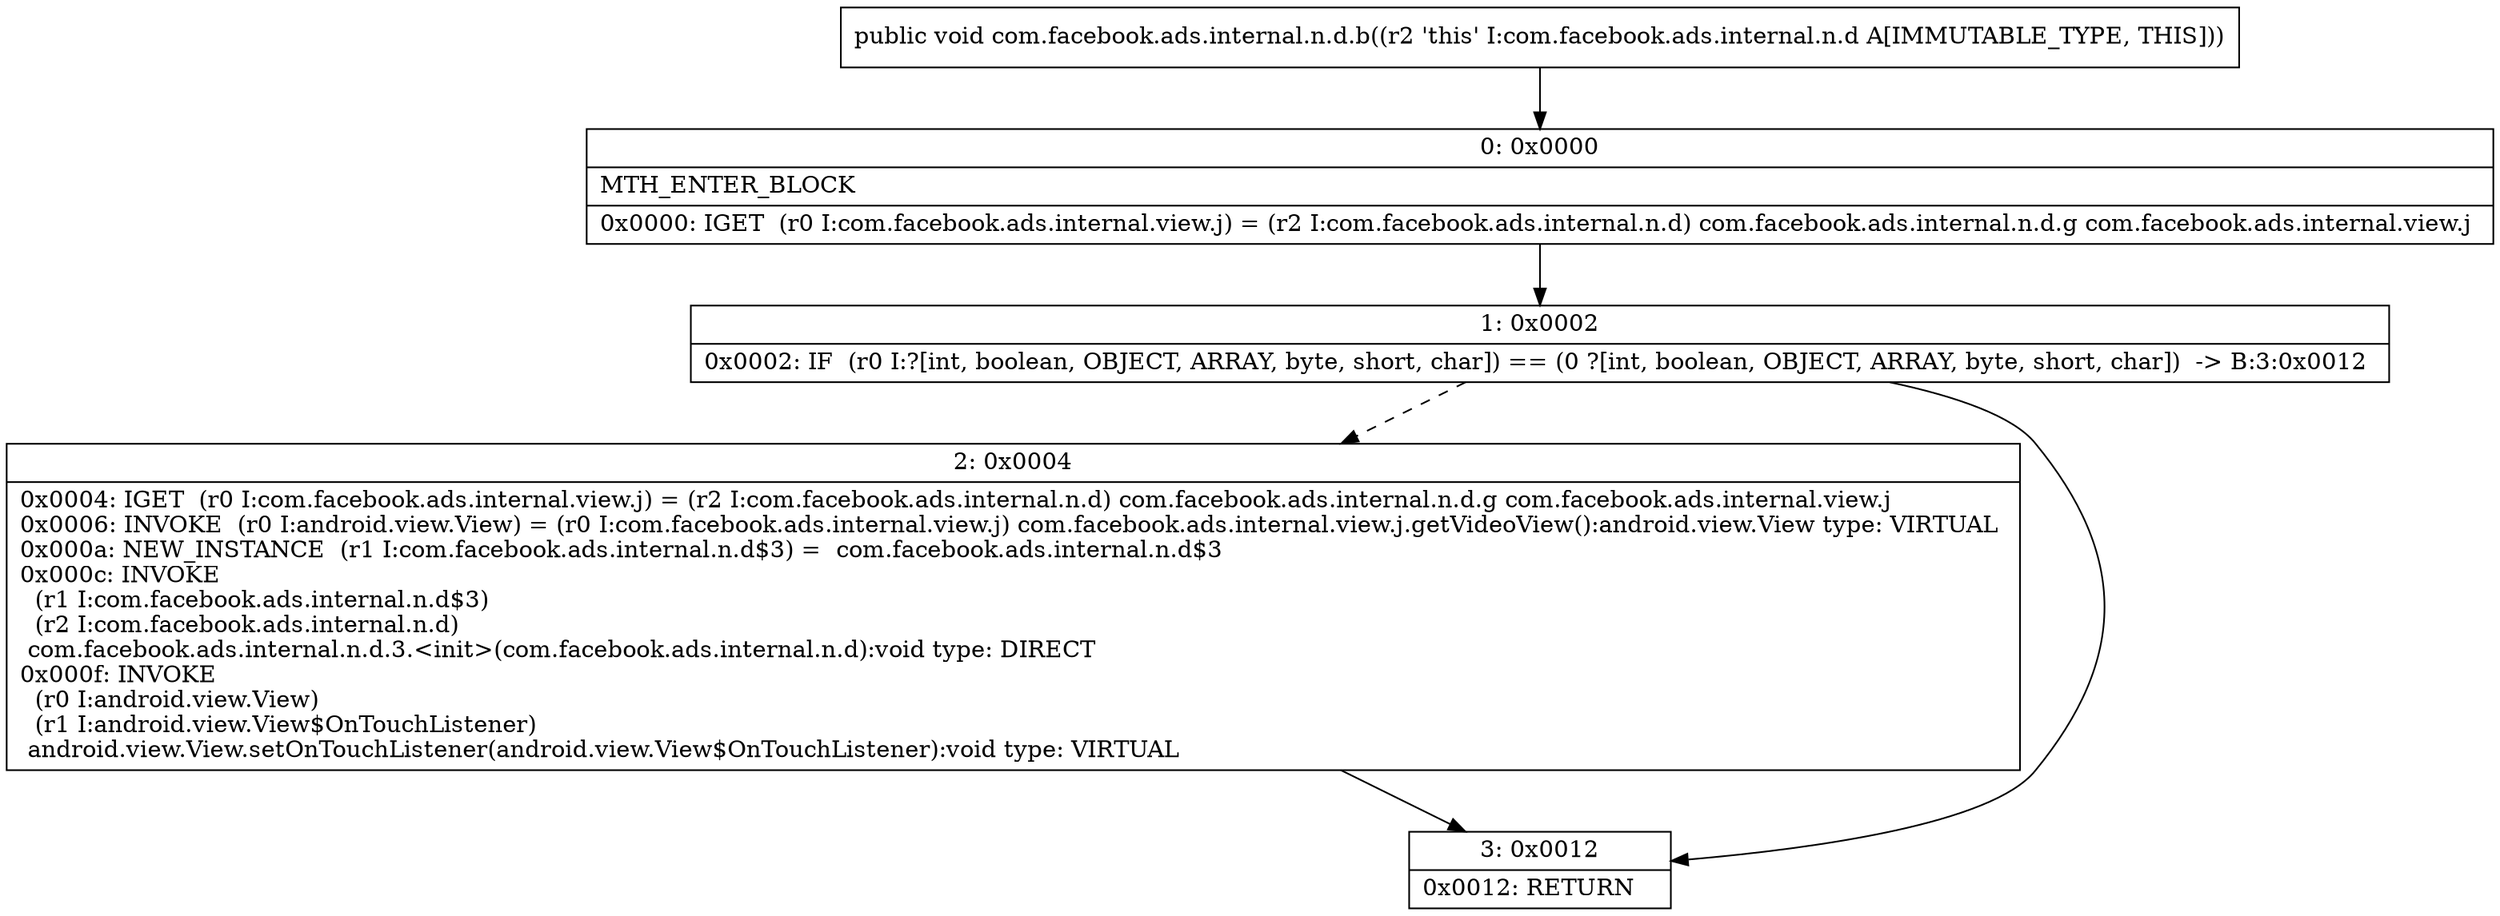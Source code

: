 digraph "CFG forcom.facebook.ads.internal.n.d.b()V" {
Node_0 [shape=record,label="{0\:\ 0x0000|MTH_ENTER_BLOCK\l|0x0000: IGET  (r0 I:com.facebook.ads.internal.view.j) = (r2 I:com.facebook.ads.internal.n.d) com.facebook.ads.internal.n.d.g com.facebook.ads.internal.view.j \l}"];
Node_1 [shape=record,label="{1\:\ 0x0002|0x0002: IF  (r0 I:?[int, boolean, OBJECT, ARRAY, byte, short, char]) == (0 ?[int, boolean, OBJECT, ARRAY, byte, short, char])  \-\> B:3:0x0012 \l}"];
Node_2 [shape=record,label="{2\:\ 0x0004|0x0004: IGET  (r0 I:com.facebook.ads.internal.view.j) = (r2 I:com.facebook.ads.internal.n.d) com.facebook.ads.internal.n.d.g com.facebook.ads.internal.view.j \l0x0006: INVOKE  (r0 I:android.view.View) = (r0 I:com.facebook.ads.internal.view.j) com.facebook.ads.internal.view.j.getVideoView():android.view.View type: VIRTUAL \l0x000a: NEW_INSTANCE  (r1 I:com.facebook.ads.internal.n.d$3) =  com.facebook.ads.internal.n.d$3 \l0x000c: INVOKE  \l  (r1 I:com.facebook.ads.internal.n.d$3)\l  (r2 I:com.facebook.ads.internal.n.d)\l com.facebook.ads.internal.n.d.3.\<init\>(com.facebook.ads.internal.n.d):void type: DIRECT \l0x000f: INVOKE  \l  (r0 I:android.view.View)\l  (r1 I:android.view.View$OnTouchListener)\l android.view.View.setOnTouchListener(android.view.View$OnTouchListener):void type: VIRTUAL \l}"];
Node_3 [shape=record,label="{3\:\ 0x0012|0x0012: RETURN   \l}"];
MethodNode[shape=record,label="{public void com.facebook.ads.internal.n.d.b((r2 'this' I:com.facebook.ads.internal.n.d A[IMMUTABLE_TYPE, THIS])) }"];
MethodNode -> Node_0;
Node_0 -> Node_1;
Node_1 -> Node_2[style=dashed];
Node_1 -> Node_3;
Node_2 -> Node_3;
}

